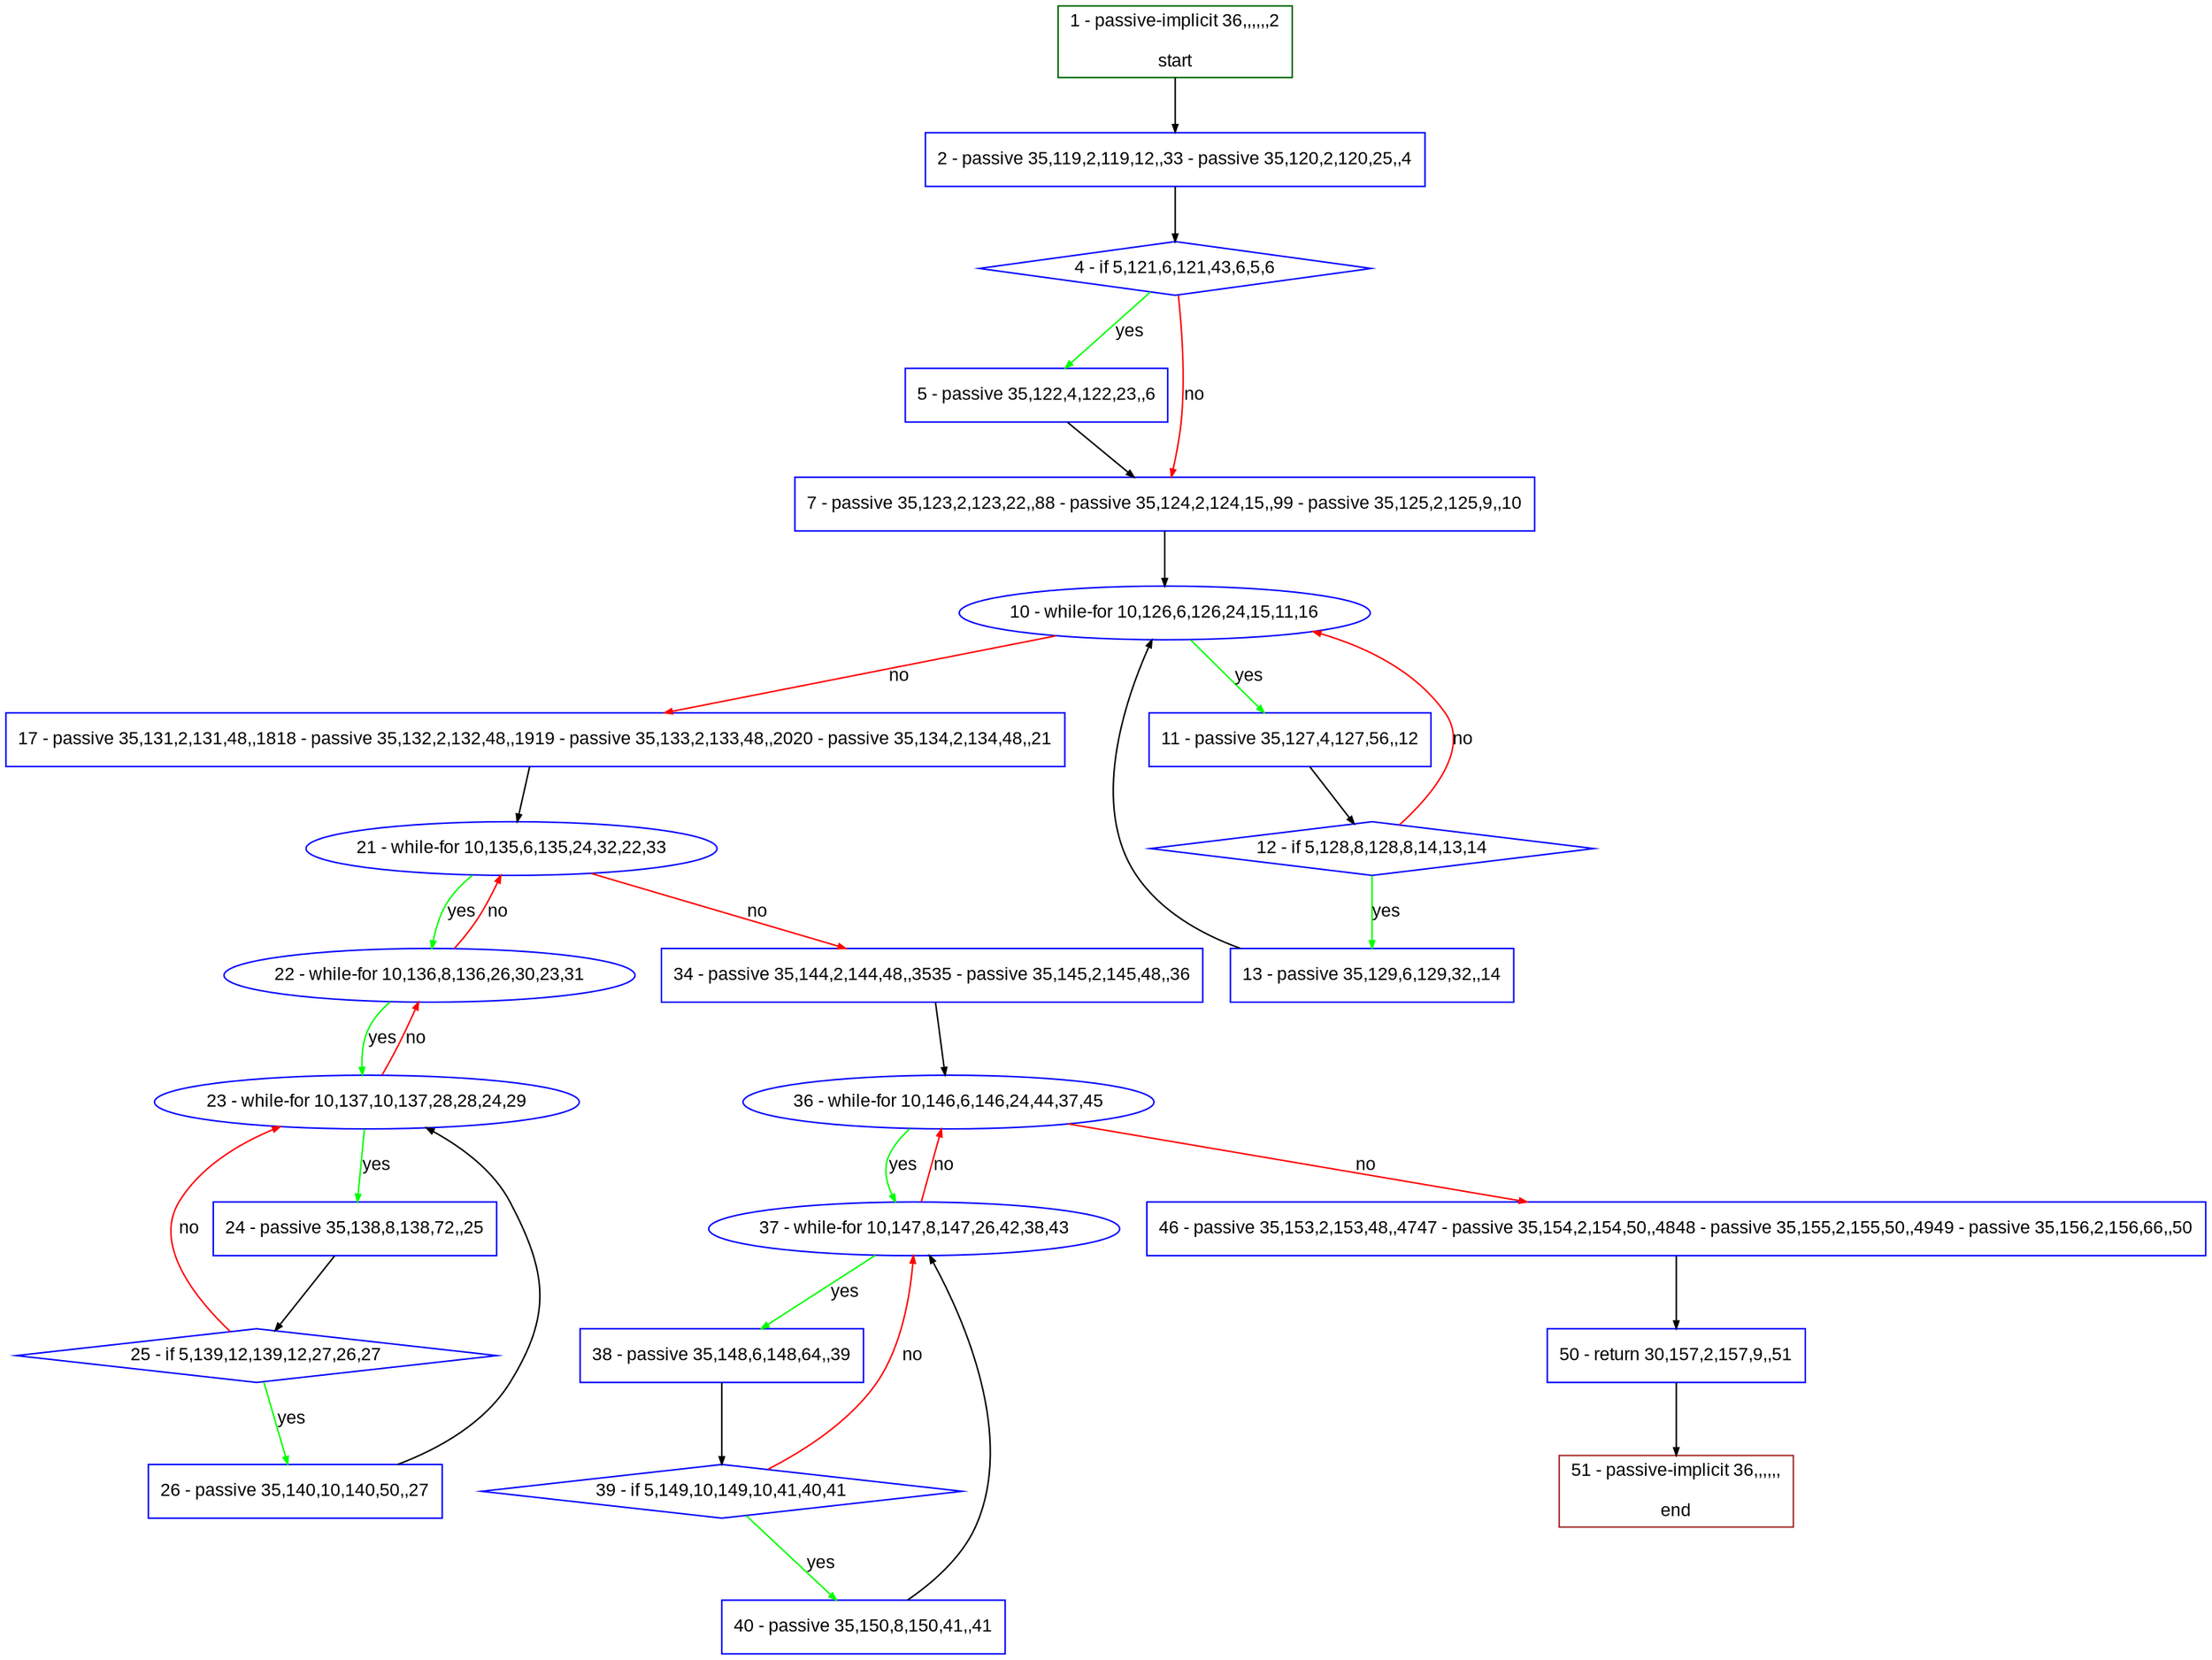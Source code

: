 digraph "" {
  graph [pack="true", label="", fontsize="12", packmode="clust", fontname="Arial", fillcolor="#FFFFCC", bgcolor="white", style="rounded,filled", compound="true"];
  node [node_initialized="no", label="", color="grey", fontsize="12", fillcolor="white", fontname="Arial", style="filled", shape="rectangle", compound="true", fixedsize="false"];
  edge [fontcolor="black", arrowhead="normal", arrowtail="none", arrowsize="0.5", ltail="", label="", color="black", fontsize="12", lhead="", fontname="Arial", dir="forward", compound="true"];
  __N1 [label="2 - passive 35,119,2,119,12,,33 - passive 35,120,2,120,25,,4", color="#0000ff", fillcolor="#ffffff", style="filled", shape="box"];
  __N2 [label="1 - passive-implicit 36,,,,,,2\n\nstart", color="#006400", fillcolor="#ffffff", style="filled", shape="box"];
  __N3 [label="4 - if 5,121,6,121,43,6,5,6", color="#0000ff", fillcolor="#ffffff", style="filled", shape="diamond"];
  __N4 [label="5 - passive 35,122,4,122,23,,6", color="#0000ff", fillcolor="#ffffff", style="filled", shape="box"];
  __N5 [label="7 - passive 35,123,2,123,22,,88 - passive 35,124,2,124,15,,99 - passive 35,125,2,125,9,,10", color="#0000ff", fillcolor="#ffffff", style="filled", shape="box"];
  __N6 [label="10 - while-for 10,126,6,126,24,15,11,16", color="#0000ff", fillcolor="#ffffff", style="filled", shape="oval"];
  __N7 [label="11 - passive 35,127,4,127,56,,12", color="#0000ff", fillcolor="#ffffff", style="filled", shape="box"];
  __N8 [label="17 - passive 35,131,2,131,48,,1818 - passive 35,132,2,132,48,,1919 - passive 35,133,2,133,48,,2020 - passive 35,134,2,134,48,,21", color="#0000ff", fillcolor="#ffffff", style="filled", shape="box"];
  __N9 [label="12 - if 5,128,8,128,8,14,13,14", color="#0000ff", fillcolor="#ffffff", style="filled", shape="diamond"];
  __N10 [label="13 - passive 35,129,6,129,32,,14", color="#0000ff", fillcolor="#ffffff", style="filled", shape="box"];
  __N11 [label="21 - while-for 10,135,6,135,24,32,22,33", color="#0000ff", fillcolor="#ffffff", style="filled", shape="oval"];
  __N12 [label="22 - while-for 10,136,8,136,26,30,23,31", color="#0000ff", fillcolor="#ffffff", style="filled", shape="oval"];
  __N13 [label="34 - passive 35,144,2,144,48,,3535 - passive 35,145,2,145,48,,36", color="#0000ff", fillcolor="#ffffff", style="filled", shape="box"];
  __N14 [label="23 - while-for 10,137,10,137,28,28,24,29", color="#0000ff", fillcolor="#ffffff", style="filled", shape="oval"];
  __N15 [label="24 - passive 35,138,8,138,72,,25", color="#0000ff", fillcolor="#ffffff", style="filled", shape="box"];
  __N16 [label="25 - if 5,139,12,139,12,27,26,27", color="#0000ff", fillcolor="#ffffff", style="filled", shape="diamond"];
  __N17 [label="26 - passive 35,140,10,140,50,,27", color="#0000ff", fillcolor="#ffffff", style="filled", shape="box"];
  __N18 [label="36 - while-for 10,146,6,146,24,44,37,45", color="#0000ff", fillcolor="#ffffff", style="filled", shape="oval"];
  __N19 [label="37 - while-for 10,147,8,147,26,42,38,43", color="#0000ff", fillcolor="#ffffff", style="filled", shape="oval"];
  __N20 [label="46 - passive 35,153,2,153,48,,4747 - passive 35,154,2,154,50,,4848 - passive 35,155,2,155,50,,4949 - passive 35,156,2,156,66,,50", color="#0000ff", fillcolor="#ffffff", style="filled", shape="box"];
  __N21 [label="38 - passive 35,148,6,148,64,,39", color="#0000ff", fillcolor="#ffffff", style="filled", shape="box"];
  __N22 [label="39 - if 5,149,10,149,10,41,40,41", color="#0000ff", fillcolor="#ffffff", style="filled", shape="diamond"];
  __N23 [label="40 - passive 35,150,8,150,41,,41", color="#0000ff", fillcolor="#ffffff", style="filled", shape="box"];
  __N24 [label="50 - return 30,157,2,157,9,,51", color="#0000ff", fillcolor="#ffffff", style="filled", shape="box"];
  __N25 [label="51 - passive-implicit 36,,,,,,\n\nend", color="#a52a2a", fillcolor="#ffffff", style="filled", shape="box"];
  __N2 -> __N1 [arrowhead="normal", arrowtail="none", color="#000000", label="", dir="forward"];
  __N1 -> __N3 [arrowhead="normal", arrowtail="none", color="#000000", label="", dir="forward"];
  __N3 -> __N4 [arrowhead="normal", arrowtail="none", color="#00ff00", label="yes", dir="forward"];
  __N3 -> __N5 [arrowhead="normal", arrowtail="none", color="#ff0000", label="no", dir="forward"];
  __N4 -> __N5 [arrowhead="normal", arrowtail="none", color="#000000", label="", dir="forward"];
  __N5 -> __N6 [arrowhead="normal", arrowtail="none", color="#000000", label="", dir="forward"];
  __N6 -> __N7 [arrowhead="normal", arrowtail="none", color="#00ff00", label="yes", dir="forward"];
  __N6 -> __N8 [arrowhead="normal", arrowtail="none", color="#ff0000", label="no", dir="forward"];
  __N7 -> __N9 [arrowhead="normal", arrowtail="none", color="#000000", label="", dir="forward"];
  __N9 -> __N6 [arrowhead="normal", arrowtail="none", color="#ff0000", label="no", dir="forward"];
  __N9 -> __N10 [arrowhead="normal", arrowtail="none", color="#00ff00", label="yes", dir="forward"];
  __N10 -> __N6 [arrowhead="normal", arrowtail="none", color="#000000", label="", dir="forward"];
  __N8 -> __N11 [arrowhead="normal", arrowtail="none", color="#000000", label="", dir="forward"];
  __N11 -> __N12 [arrowhead="normal", arrowtail="none", color="#00ff00", label="yes", dir="forward"];
  __N12 -> __N11 [arrowhead="normal", arrowtail="none", color="#ff0000", label="no", dir="forward"];
  __N11 -> __N13 [arrowhead="normal", arrowtail="none", color="#ff0000", label="no", dir="forward"];
  __N12 -> __N14 [arrowhead="normal", arrowtail="none", color="#00ff00", label="yes", dir="forward"];
  __N14 -> __N12 [arrowhead="normal", arrowtail="none", color="#ff0000", label="no", dir="forward"];
  __N14 -> __N15 [arrowhead="normal", arrowtail="none", color="#00ff00", label="yes", dir="forward"];
  __N15 -> __N16 [arrowhead="normal", arrowtail="none", color="#000000", label="", dir="forward"];
  __N16 -> __N14 [arrowhead="normal", arrowtail="none", color="#ff0000", label="no", dir="forward"];
  __N16 -> __N17 [arrowhead="normal", arrowtail="none", color="#00ff00", label="yes", dir="forward"];
  __N17 -> __N14 [arrowhead="normal", arrowtail="none", color="#000000", label="", dir="forward"];
  __N13 -> __N18 [arrowhead="normal", arrowtail="none", color="#000000", label="", dir="forward"];
  __N18 -> __N19 [arrowhead="normal", arrowtail="none", color="#00ff00", label="yes", dir="forward"];
  __N19 -> __N18 [arrowhead="normal", arrowtail="none", color="#ff0000", label="no", dir="forward"];
  __N18 -> __N20 [arrowhead="normal", arrowtail="none", color="#ff0000", label="no", dir="forward"];
  __N19 -> __N21 [arrowhead="normal", arrowtail="none", color="#00ff00", label="yes", dir="forward"];
  __N21 -> __N22 [arrowhead="normal", arrowtail="none", color="#000000", label="", dir="forward"];
  __N22 -> __N19 [arrowhead="normal", arrowtail="none", color="#ff0000", label="no", dir="forward"];
  __N22 -> __N23 [arrowhead="normal", arrowtail="none", color="#00ff00", label="yes", dir="forward"];
  __N23 -> __N19 [arrowhead="normal", arrowtail="none", color="#000000", label="", dir="forward"];
  __N20 -> __N24 [arrowhead="normal", arrowtail="none", color="#000000", label="", dir="forward"];
  __N24 -> __N25 [arrowhead="normal", arrowtail="none", color="#000000", label="", dir="forward"];
}
